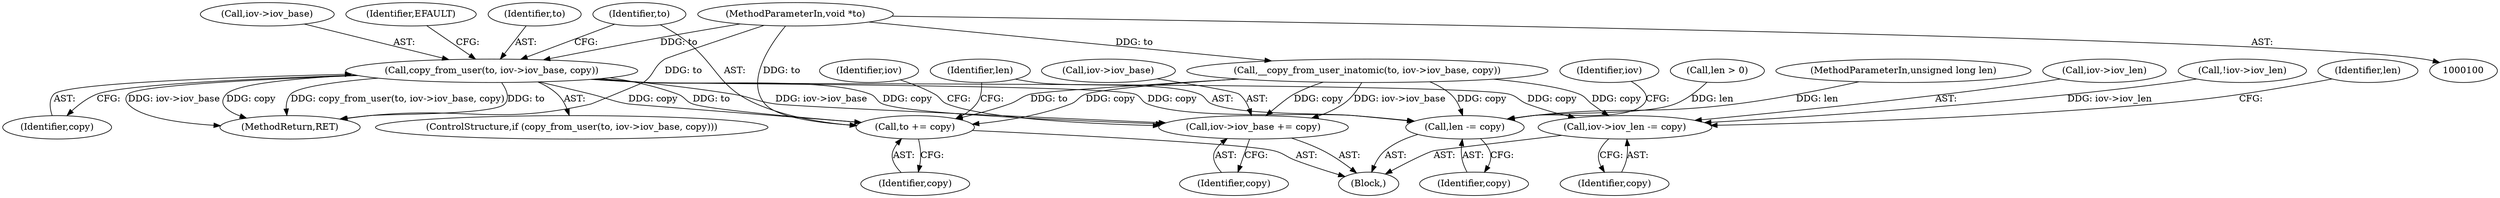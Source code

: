 digraph "1_linux_f0d1bec9d58d4c038d0ac958c9af82be6eb18045_0@API" {
"1000135" [label="(Call,copy_from_user(to, iov->iov_base, copy))"];
"1000101" [label="(MethodParameterIn,void *to)"];
"1000144" [label="(Call,to += copy)"];
"1000147" [label="(Call,len -= copy)"];
"1000150" [label="(Call,iov->iov_base += copy)"];
"1000155" [label="(Call,iov->iov_len -= copy)"];
"1000150" [label="(Call,iov->iov_base += copy)"];
"1000137" [label="(Call,iov->iov_base)"];
"1000109" [label="(Identifier,len)"];
"1000149" [label="(Identifier,copy)"];
"1000151" [label="(Call,iov->iov_base)"];
"1000162" [label="(MethodReturn,RET)"];
"1000147" [label="(Call,len -= copy)"];
"1000146" [label="(Identifier,copy)"];
"1000156" [label="(Call,iov->iov_len)"];
"1000101" [label="(MethodParameterIn,void *to)"];
"1000152" [label="(Identifier,iov)"];
"1000157" [label="(Identifier,iov)"];
"1000159" [label="(Identifier,copy)"];
"1000143" [label="(Identifier,EFAULT)"];
"1000136" [label="(Identifier,to)"];
"1000148" [label="(Identifier,len)"];
"1000123" [label="(Call,__copy_from_user_inatomic(to, iov->iov_base, copy))"];
"1000155" [label="(Call,iov->iov_len -= copy)"];
"1000111" [label="(Block,)"];
"1000134" [label="(ControlStructure,if (copy_from_user(to, iov->iov_base, copy)))"];
"1000113" [label="(Call,!iov->iov_len)"];
"1000145" [label="(Identifier,to)"];
"1000140" [label="(Identifier,copy)"];
"1000108" [label="(Call,len > 0)"];
"1000154" [label="(Identifier,copy)"];
"1000103" [label="(MethodParameterIn,unsigned long len)"];
"1000135" [label="(Call,copy_from_user(to, iov->iov_base, copy))"];
"1000144" [label="(Call,to += copy)"];
"1000135" -> "1000134"  [label="AST: "];
"1000135" -> "1000140"  [label="CFG: "];
"1000136" -> "1000135"  [label="AST: "];
"1000137" -> "1000135"  [label="AST: "];
"1000140" -> "1000135"  [label="AST: "];
"1000143" -> "1000135"  [label="CFG: "];
"1000145" -> "1000135"  [label="CFG: "];
"1000135" -> "1000162"  [label="DDG: copy"];
"1000135" -> "1000162"  [label="DDG: copy_from_user(to, iov->iov_base, copy)"];
"1000135" -> "1000162"  [label="DDG: to"];
"1000135" -> "1000162"  [label="DDG: iov->iov_base"];
"1000101" -> "1000135"  [label="DDG: to"];
"1000135" -> "1000144"  [label="DDG: copy"];
"1000135" -> "1000144"  [label="DDG: to"];
"1000135" -> "1000147"  [label="DDG: copy"];
"1000135" -> "1000150"  [label="DDG: copy"];
"1000135" -> "1000150"  [label="DDG: iov->iov_base"];
"1000135" -> "1000155"  [label="DDG: copy"];
"1000101" -> "1000100"  [label="AST: "];
"1000101" -> "1000162"  [label="DDG: to"];
"1000101" -> "1000123"  [label="DDG: to"];
"1000101" -> "1000144"  [label="DDG: to"];
"1000144" -> "1000111"  [label="AST: "];
"1000144" -> "1000146"  [label="CFG: "];
"1000145" -> "1000144"  [label="AST: "];
"1000146" -> "1000144"  [label="AST: "];
"1000148" -> "1000144"  [label="CFG: "];
"1000123" -> "1000144"  [label="DDG: copy"];
"1000123" -> "1000144"  [label="DDG: to"];
"1000147" -> "1000111"  [label="AST: "];
"1000147" -> "1000149"  [label="CFG: "];
"1000148" -> "1000147"  [label="AST: "];
"1000149" -> "1000147"  [label="AST: "];
"1000152" -> "1000147"  [label="CFG: "];
"1000123" -> "1000147"  [label="DDG: copy"];
"1000108" -> "1000147"  [label="DDG: len"];
"1000103" -> "1000147"  [label="DDG: len"];
"1000150" -> "1000111"  [label="AST: "];
"1000150" -> "1000154"  [label="CFG: "];
"1000151" -> "1000150"  [label="AST: "];
"1000154" -> "1000150"  [label="AST: "];
"1000157" -> "1000150"  [label="CFG: "];
"1000123" -> "1000150"  [label="DDG: copy"];
"1000123" -> "1000150"  [label="DDG: iov->iov_base"];
"1000155" -> "1000111"  [label="AST: "];
"1000155" -> "1000159"  [label="CFG: "];
"1000156" -> "1000155"  [label="AST: "];
"1000159" -> "1000155"  [label="AST: "];
"1000109" -> "1000155"  [label="CFG: "];
"1000123" -> "1000155"  [label="DDG: copy"];
"1000113" -> "1000155"  [label="DDG: iov->iov_len"];
}

